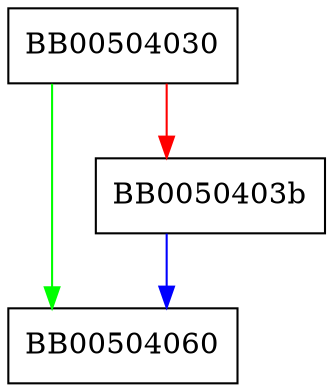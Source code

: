digraph ossl_quic_tls_get_error {
  node [shape="box"];
  graph [splines=ortho];
  BB00504030 -> BB00504060 [color="green"];
  BB00504030 -> BB0050403b [color="red"];
  BB0050403b -> BB00504060 [color="blue"];
}